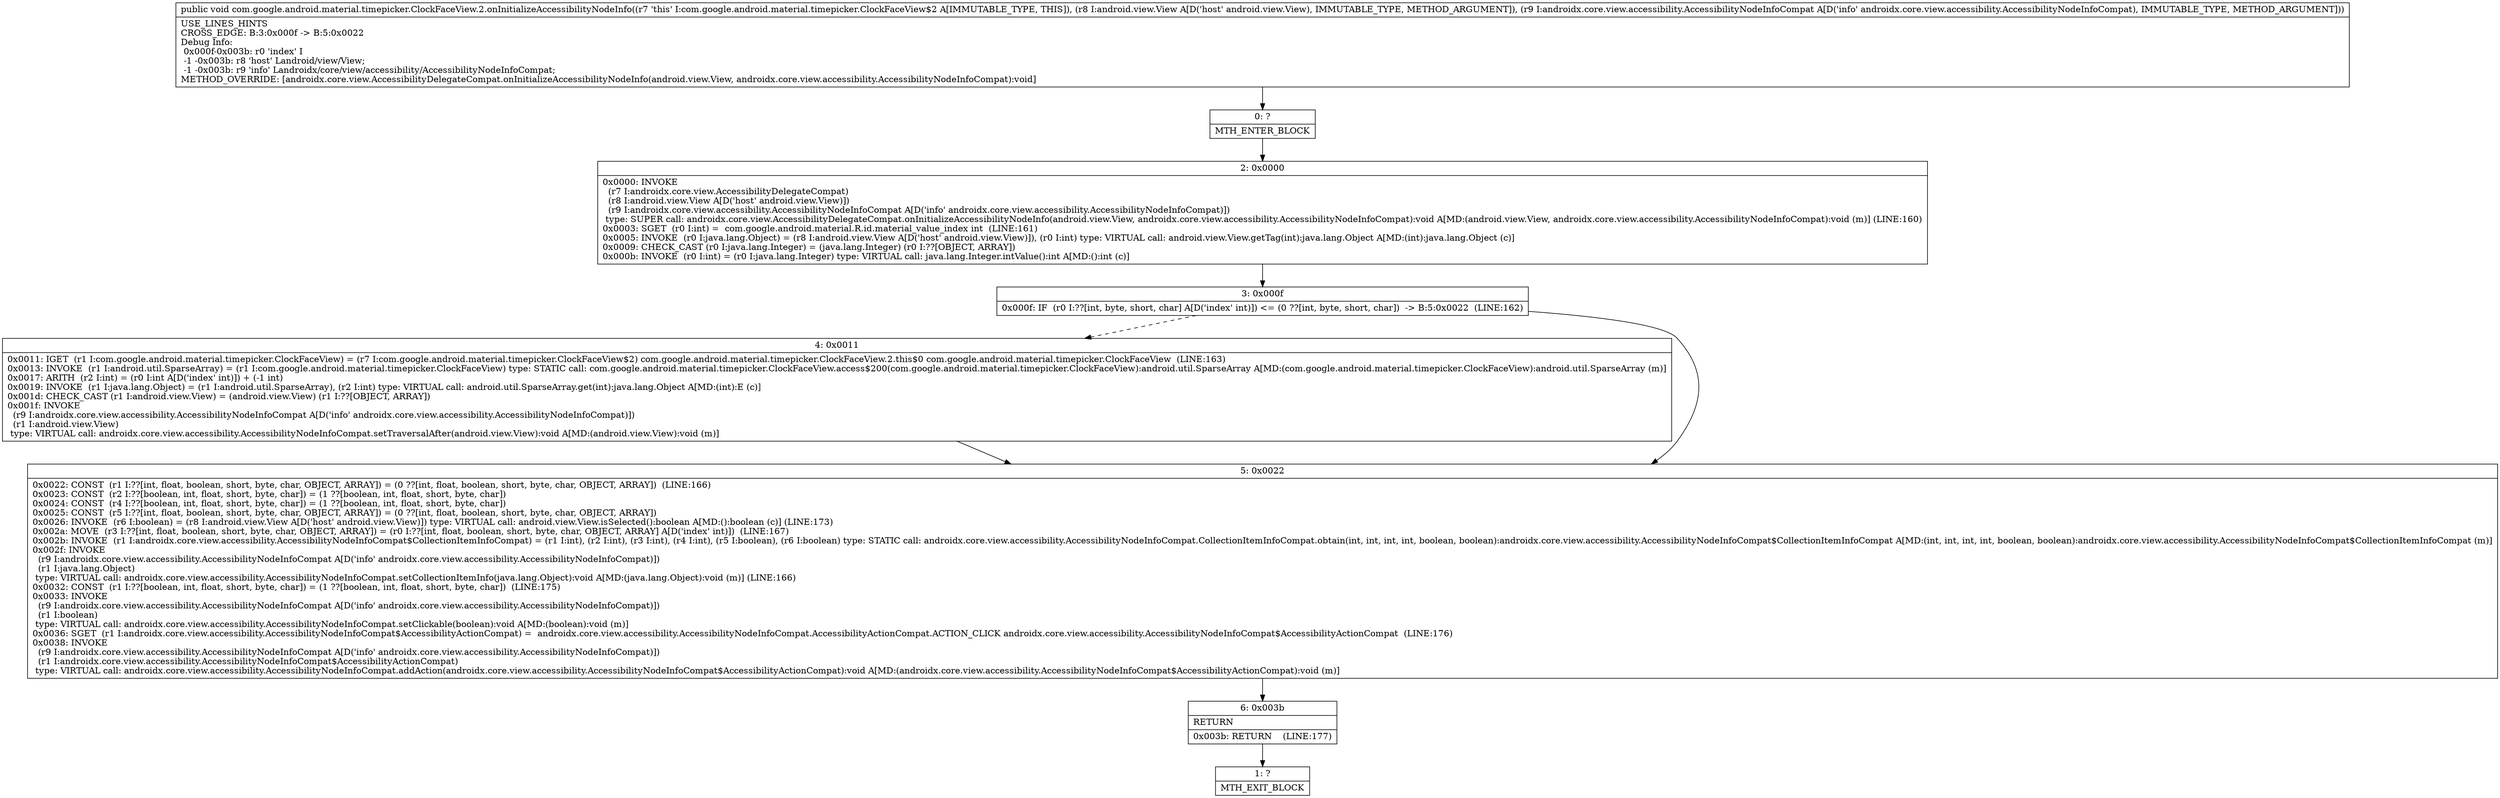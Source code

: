 digraph "CFG forcom.google.android.material.timepicker.ClockFaceView.2.onInitializeAccessibilityNodeInfo(Landroid\/view\/View;Landroidx\/core\/view\/accessibility\/AccessibilityNodeInfoCompat;)V" {
Node_0 [shape=record,label="{0\:\ ?|MTH_ENTER_BLOCK\l}"];
Node_2 [shape=record,label="{2\:\ 0x0000|0x0000: INVOKE  \l  (r7 I:androidx.core.view.AccessibilityDelegateCompat)\l  (r8 I:android.view.View A[D('host' android.view.View)])\l  (r9 I:androidx.core.view.accessibility.AccessibilityNodeInfoCompat A[D('info' androidx.core.view.accessibility.AccessibilityNodeInfoCompat)])\l type: SUPER call: androidx.core.view.AccessibilityDelegateCompat.onInitializeAccessibilityNodeInfo(android.view.View, androidx.core.view.accessibility.AccessibilityNodeInfoCompat):void A[MD:(android.view.View, androidx.core.view.accessibility.AccessibilityNodeInfoCompat):void (m)] (LINE:160)\l0x0003: SGET  (r0 I:int) =  com.google.android.material.R.id.material_value_index int  (LINE:161)\l0x0005: INVOKE  (r0 I:java.lang.Object) = (r8 I:android.view.View A[D('host' android.view.View)]), (r0 I:int) type: VIRTUAL call: android.view.View.getTag(int):java.lang.Object A[MD:(int):java.lang.Object (c)]\l0x0009: CHECK_CAST (r0 I:java.lang.Integer) = (java.lang.Integer) (r0 I:??[OBJECT, ARRAY]) \l0x000b: INVOKE  (r0 I:int) = (r0 I:java.lang.Integer) type: VIRTUAL call: java.lang.Integer.intValue():int A[MD:():int (c)]\l}"];
Node_3 [shape=record,label="{3\:\ 0x000f|0x000f: IF  (r0 I:??[int, byte, short, char] A[D('index' int)]) \<= (0 ??[int, byte, short, char])  \-\> B:5:0x0022  (LINE:162)\l}"];
Node_4 [shape=record,label="{4\:\ 0x0011|0x0011: IGET  (r1 I:com.google.android.material.timepicker.ClockFaceView) = (r7 I:com.google.android.material.timepicker.ClockFaceView$2) com.google.android.material.timepicker.ClockFaceView.2.this$0 com.google.android.material.timepicker.ClockFaceView  (LINE:163)\l0x0013: INVOKE  (r1 I:android.util.SparseArray) = (r1 I:com.google.android.material.timepicker.ClockFaceView) type: STATIC call: com.google.android.material.timepicker.ClockFaceView.access$200(com.google.android.material.timepicker.ClockFaceView):android.util.SparseArray A[MD:(com.google.android.material.timepicker.ClockFaceView):android.util.SparseArray (m)]\l0x0017: ARITH  (r2 I:int) = (r0 I:int A[D('index' int)]) + (\-1 int) \l0x0019: INVOKE  (r1 I:java.lang.Object) = (r1 I:android.util.SparseArray), (r2 I:int) type: VIRTUAL call: android.util.SparseArray.get(int):java.lang.Object A[MD:(int):E (c)]\l0x001d: CHECK_CAST (r1 I:android.view.View) = (android.view.View) (r1 I:??[OBJECT, ARRAY]) \l0x001f: INVOKE  \l  (r9 I:androidx.core.view.accessibility.AccessibilityNodeInfoCompat A[D('info' androidx.core.view.accessibility.AccessibilityNodeInfoCompat)])\l  (r1 I:android.view.View)\l type: VIRTUAL call: androidx.core.view.accessibility.AccessibilityNodeInfoCompat.setTraversalAfter(android.view.View):void A[MD:(android.view.View):void (m)]\l}"];
Node_5 [shape=record,label="{5\:\ 0x0022|0x0022: CONST  (r1 I:??[int, float, boolean, short, byte, char, OBJECT, ARRAY]) = (0 ??[int, float, boolean, short, byte, char, OBJECT, ARRAY])  (LINE:166)\l0x0023: CONST  (r2 I:??[boolean, int, float, short, byte, char]) = (1 ??[boolean, int, float, short, byte, char]) \l0x0024: CONST  (r4 I:??[boolean, int, float, short, byte, char]) = (1 ??[boolean, int, float, short, byte, char]) \l0x0025: CONST  (r5 I:??[int, float, boolean, short, byte, char, OBJECT, ARRAY]) = (0 ??[int, float, boolean, short, byte, char, OBJECT, ARRAY]) \l0x0026: INVOKE  (r6 I:boolean) = (r8 I:android.view.View A[D('host' android.view.View)]) type: VIRTUAL call: android.view.View.isSelected():boolean A[MD:():boolean (c)] (LINE:173)\l0x002a: MOVE  (r3 I:??[int, float, boolean, short, byte, char, OBJECT, ARRAY]) = (r0 I:??[int, float, boolean, short, byte, char, OBJECT, ARRAY] A[D('index' int)])  (LINE:167)\l0x002b: INVOKE  (r1 I:androidx.core.view.accessibility.AccessibilityNodeInfoCompat$CollectionItemInfoCompat) = (r1 I:int), (r2 I:int), (r3 I:int), (r4 I:int), (r5 I:boolean), (r6 I:boolean) type: STATIC call: androidx.core.view.accessibility.AccessibilityNodeInfoCompat.CollectionItemInfoCompat.obtain(int, int, int, int, boolean, boolean):androidx.core.view.accessibility.AccessibilityNodeInfoCompat$CollectionItemInfoCompat A[MD:(int, int, int, int, boolean, boolean):androidx.core.view.accessibility.AccessibilityNodeInfoCompat$CollectionItemInfoCompat (m)]\l0x002f: INVOKE  \l  (r9 I:androidx.core.view.accessibility.AccessibilityNodeInfoCompat A[D('info' androidx.core.view.accessibility.AccessibilityNodeInfoCompat)])\l  (r1 I:java.lang.Object)\l type: VIRTUAL call: androidx.core.view.accessibility.AccessibilityNodeInfoCompat.setCollectionItemInfo(java.lang.Object):void A[MD:(java.lang.Object):void (m)] (LINE:166)\l0x0032: CONST  (r1 I:??[boolean, int, float, short, byte, char]) = (1 ??[boolean, int, float, short, byte, char])  (LINE:175)\l0x0033: INVOKE  \l  (r9 I:androidx.core.view.accessibility.AccessibilityNodeInfoCompat A[D('info' androidx.core.view.accessibility.AccessibilityNodeInfoCompat)])\l  (r1 I:boolean)\l type: VIRTUAL call: androidx.core.view.accessibility.AccessibilityNodeInfoCompat.setClickable(boolean):void A[MD:(boolean):void (m)]\l0x0036: SGET  (r1 I:androidx.core.view.accessibility.AccessibilityNodeInfoCompat$AccessibilityActionCompat) =  androidx.core.view.accessibility.AccessibilityNodeInfoCompat.AccessibilityActionCompat.ACTION_CLICK androidx.core.view.accessibility.AccessibilityNodeInfoCompat$AccessibilityActionCompat  (LINE:176)\l0x0038: INVOKE  \l  (r9 I:androidx.core.view.accessibility.AccessibilityNodeInfoCompat A[D('info' androidx.core.view.accessibility.AccessibilityNodeInfoCompat)])\l  (r1 I:androidx.core.view.accessibility.AccessibilityNodeInfoCompat$AccessibilityActionCompat)\l type: VIRTUAL call: androidx.core.view.accessibility.AccessibilityNodeInfoCompat.addAction(androidx.core.view.accessibility.AccessibilityNodeInfoCompat$AccessibilityActionCompat):void A[MD:(androidx.core.view.accessibility.AccessibilityNodeInfoCompat$AccessibilityActionCompat):void (m)]\l}"];
Node_6 [shape=record,label="{6\:\ 0x003b|RETURN\l|0x003b: RETURN    (LINE:177)\l}"];
Node_1 [shape=record,label="{1\:\ ?|MTH_EXIT_BLOCK\l}"];
MethodNode[shape=record,label="{public void com.google.android.material.timepicker.ClockFaceView.2.onInitializeAccessibilityNodeInfo((r7 'this' I:com.google.android.material.timepicker.ClockFaceView$2 A[IMMUTABLE_TYPE, THIS]), (r8 I:android.view.View A[D('host' android.view.View), IMMUTABLE_TYPE, METHOD_ARGUMENT]), (r9 I:androidx.core.view.accessibility.AccessibilityNodeInfoCompat A[D('info' androidx.core.view.accessibility.AccessibilityNodeInfoCompat), IMMUTABLE_TYPE, METHOD_ARGUMENT]))  | USE_LINES_HINTS\lCROSS_EDGE: B:3:0x000f \-\> B:5:0x0022\lDebug Info:\l  0x000f\-0x003b: r0 'index' I\l  \-1 \-0x003b: r8 'host' Landroid\/view\/View;\l  \-1 \-0x003b: r9 'info' Landroidx\/core\/view\/accessibility\/AccessibilityNodeInfoCompat;\lMETHOD_OVERRIDE: [androidx.core.view.AccessibilityDelegateCompat.onInitializeAccessibilityNodeInfo(android.view.View, androidx.core.view.accessibility.AccessibilityNodeInfoCompat):void]\l}"];
MethodNode -> Node_0;Node_0 -> Node_2;
Node_2 -> Node_3;
Node_3 -> Node_4[style=dashed];
Node_3 -> Node_5;
Node_4 -> Node_5;
Node_5 -> Node_6;
Node_6 -> Node_1;
}

